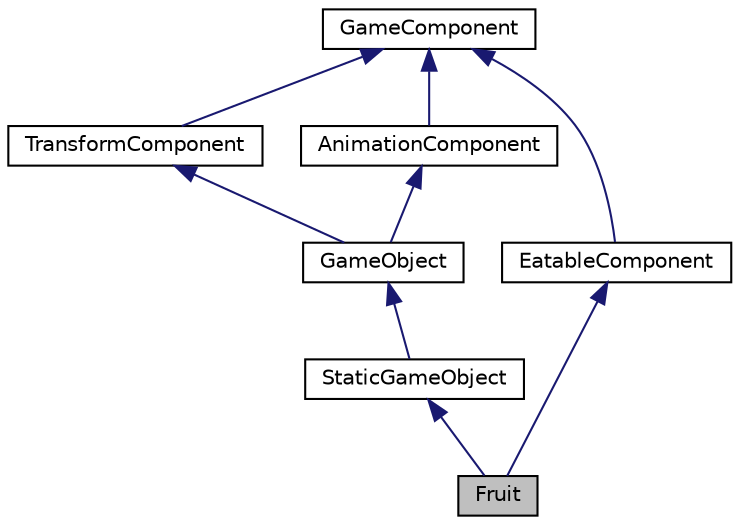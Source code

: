 digraph "Fruit"
{
 // LATEX_PDF_SIZE
  edge [fontname="Helvetica",fontsize="10",labelfontname="Helvetica",labelfontsize="10"];
  node [fontname="Helvetica",fontsize="10",shape=record];
  Node1 [label="Fruit",height=0.2,width=0.4,color="black", fillcolor="grey75", style="filled", fontcolor="black",tooltip="The Fruit class."];
  Node2 -> Node1 [dir="back",color="midnightblue",fontsize="10",style="solid"];
  Node2 [label="StaticGameObject",height=0.2,width=0.4,color="black", fillcolor="white", style="filled",URL="$classStaticGameObject.html",tooltip="Base class for static game objects like dots and fruits."];
  Node3 -> Node2 [dir="back",color="midnightblue",fontsize="10",style="solid"];
  Node3 [label="GameObject",height=0.2,width=0.4,color="black", fillcolor="white", style="filled",URL="$classGameObject.html",tooltip=" "];
  Node4 -> Node3 [dir="back",color="midnightblue",fontsize="10",style="solid"];
  Node4 [label="TransformComponent",height=0.2,width=0.4,color="black", fillcolor="white", style="filled",URL="$classTransformComponent.html",tooltip=" "];
  Node5 -> Node4 [dir="back",color="midnightblue",fontsize="10",style="solid"];
  Node5 [label="GameComponent",height=0.2,width=0.4,color="black", fillcolor="white", style="filled",URL="$classGameComponent.html",tooltip=" "];
  Node6 -> Node3 [dir="back",color="midnightblue",fontsize="10",style="solid"];
  Node6 [label="AnimationComponent",height=0.2,width=0.4,color="black", fillcolor="white", style="filled",URL="$classAnimationComponent.html",tooltip="The model for the animation component, which is responsible for handling the animation of sprites and..."];
  Node5 -> Node6 [dir="back",color="midnightblue",fontsize="10",style="solid"];
  Node7 -> Node1 [dir="back",color="midnightblue",fontsize="10",style="solid"];
  Node7 [label="EatableComponent",height=0.2,width=0.4,color="black", fillcolor="white", style="filled",URL="$classEatableComponent.html",tooltip=" "];
  Node5 -> Node7 [dir="back",color="midnightblue",fontsize="10",style="solid"];
}
